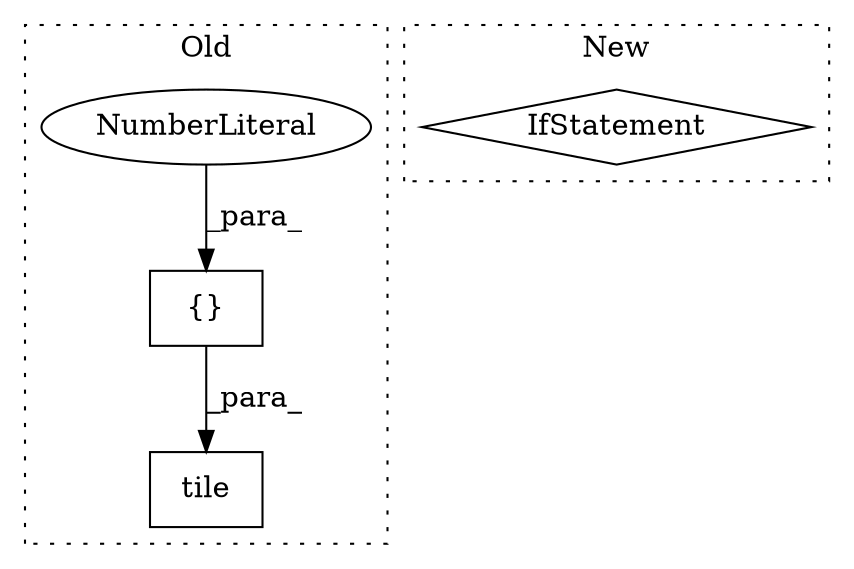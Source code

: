 digraph G {
subgraph cluster0 {
1 [label="tile" a="32" s="2205,2294" l="5,1" shape="box"];
3 [label="{}" a="4" s="2259,2293" l="1,1" shape="box"];
4 [label="NumberLiteral" a="34" s="2292" l="1" shape="ellipse"];
label = "Old";
style="dotted";
}
subgraph cluster1 {
2 [label="IfStatement" a="25" s="2375,2416" l="4,2" shape="diamond"];
label = "New";
style="dotted";
}
3 -> 1 [label="_para_"];
4 -> 3 [label="_para_"];
}